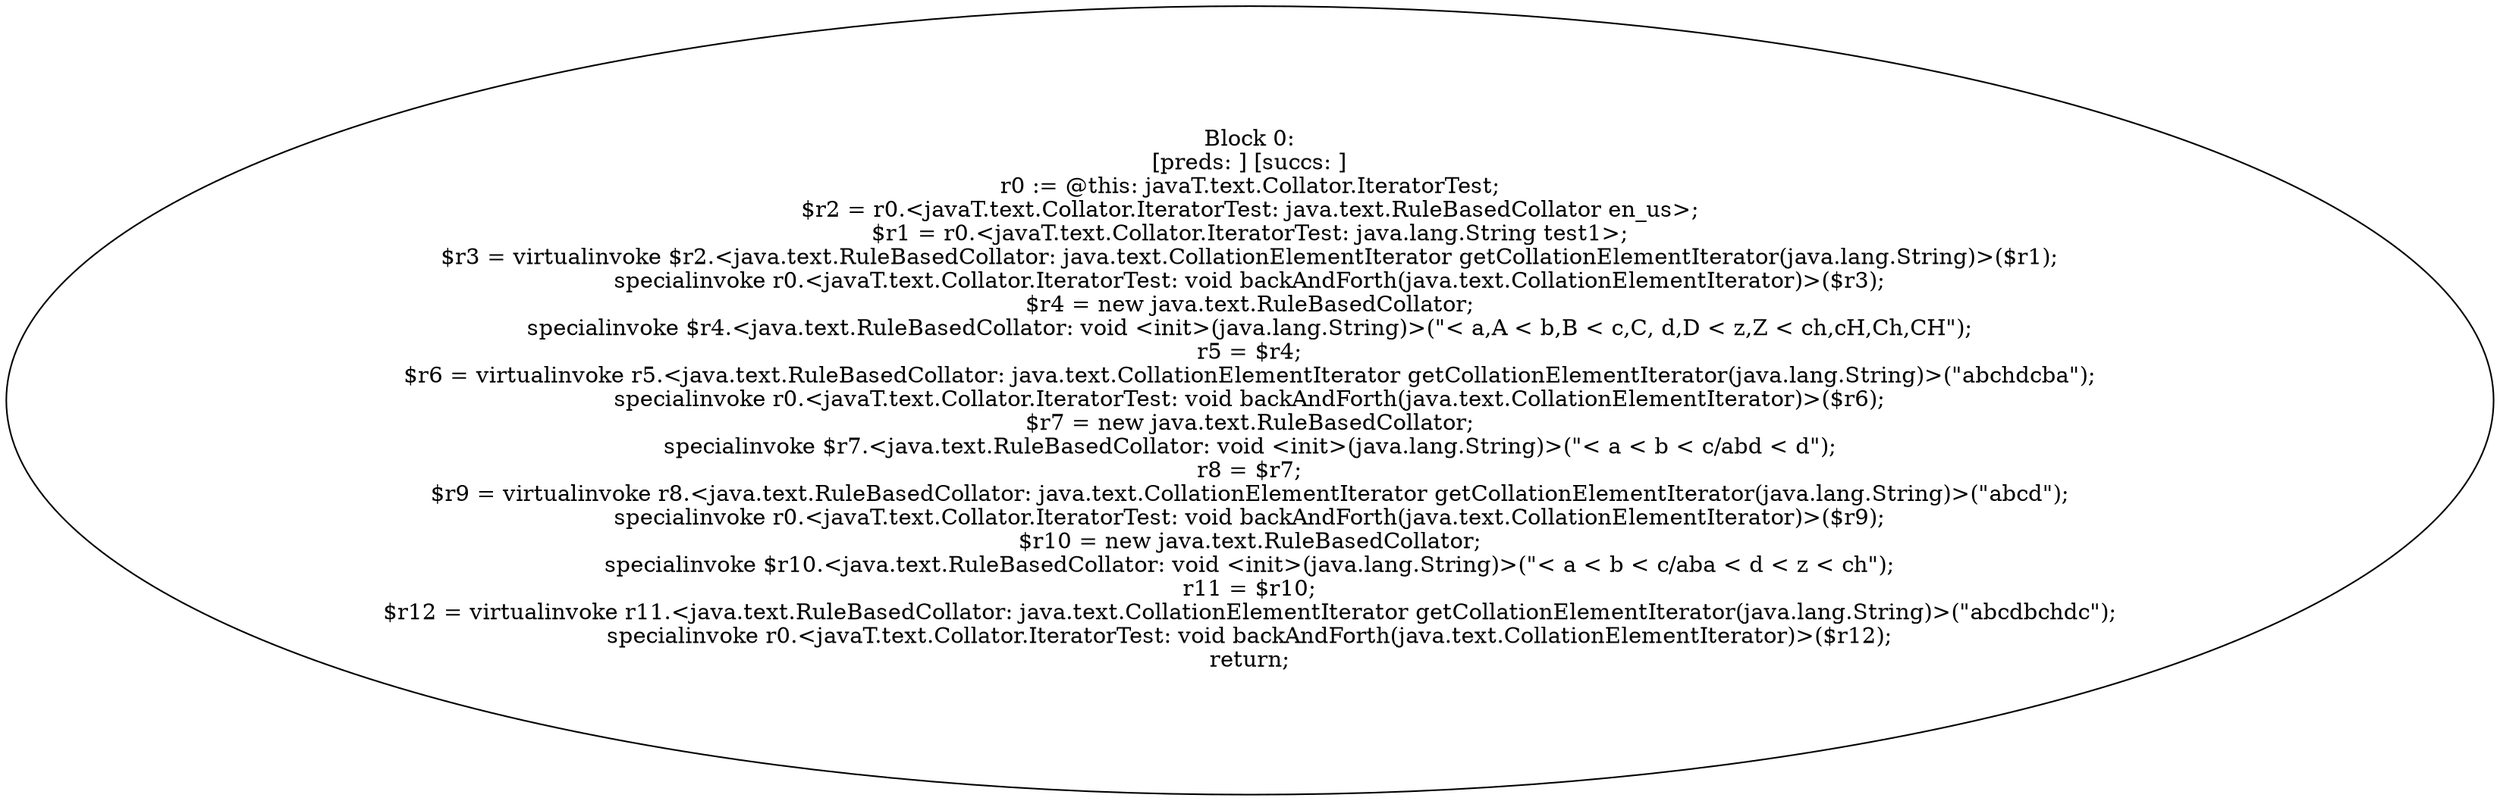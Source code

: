 digraph "unitGraph" {
    "Block 0:
[preds: ] [succs: ]
r0 := @this: javaT.text.Collator.IteratorTest;
$r2 = r0.<javaT.text.Collator.IteratorTest: java.text.RuleBasedCollator en_us>;
$r1 = r0.<javaT.text.Collator.IteratorTest: java.lang.String test1>;
$r3 = virtualinvoke $r2.<java.text.RuleBasedCollator: java.text.CollationElementIterator getCollationElementIterator(java.lang.String)>($r1);
specialinvoke r0.<javaT.text.Collator.IteratorTest: void backAndForth(java.text.CollationElementIterator)>($r3);
$r4 = new java.text.RuleBasedCollator;
specialinvoke $r4.<java.text.RuleBasedCollator: void <init>(java.lang.String)>(\"< a,A < b,B < c,C, d,D < z,Z < ch,cH,Ch,CH\");
r5 = $r4;
$r6 = virtualinvoke r5.<java.text.RuleBasedCollator: java.text.CollationElementIterator getCollationElementIterator(java.lang.String)>(\"abchdcba\");
specialinvoke r0.<javaT.text.Collator.IteratorTest: void backAndForth(java.text.CollationElementIterator)>($r6);
$r7 = new java.text.RuleBasedCollator;
specialinvoke $r7.<java.text.RuleBasedCollator: void <init>(java.lang.String)>(\"< a < b < c/abd < d\");
r8 = $r7;
$r9 = virtualinvoke r8.<java.text.RuleBasedCollator: java.text.CollationElementIterator getCollationElementIterator(java.lang.String)>(\"abcd\");
specialinvoke r0.<javaT.text.Collator.IteratorTest: void backAndForth(java.text.CollationElementIterator)>($r9);
$r10 = new java.text.RuleBasedCollator;
specialinvoke $r10.<java.text.RuleBasedCollator: void <init>(java.lang.String)>(\"< a < b < c/aba < d < z < ch\");
r11 = $r10;
$r12 = virtualinvoke r11.<java.text.RuleBasedCollator: java.text.CollationElementIterator getCollationElementIterator(java.lang.String)>(\"abcdbchdc\");
specialinvoke r0.<javaT.text.Collator.IteratorTest: void backAndForth(java.text.CollationElementIterator)>($r12);
return;
"
}
